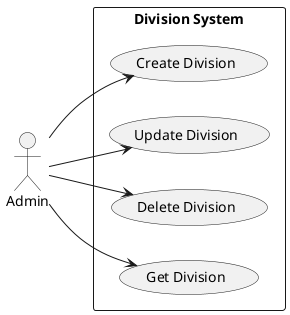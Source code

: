 @startuml DivisionSubSystem

left to right direction

skinparam Monochrome true
skinparam Shadowing false
skinparam packageStyle rectangle

actor Admin

rectangle "Division System" {
    Admin --> (Create Division)
    Admin --> (Update Division)
    Admin --> (Delete Division)
    Admin --> (Get Division)
}

@enduml